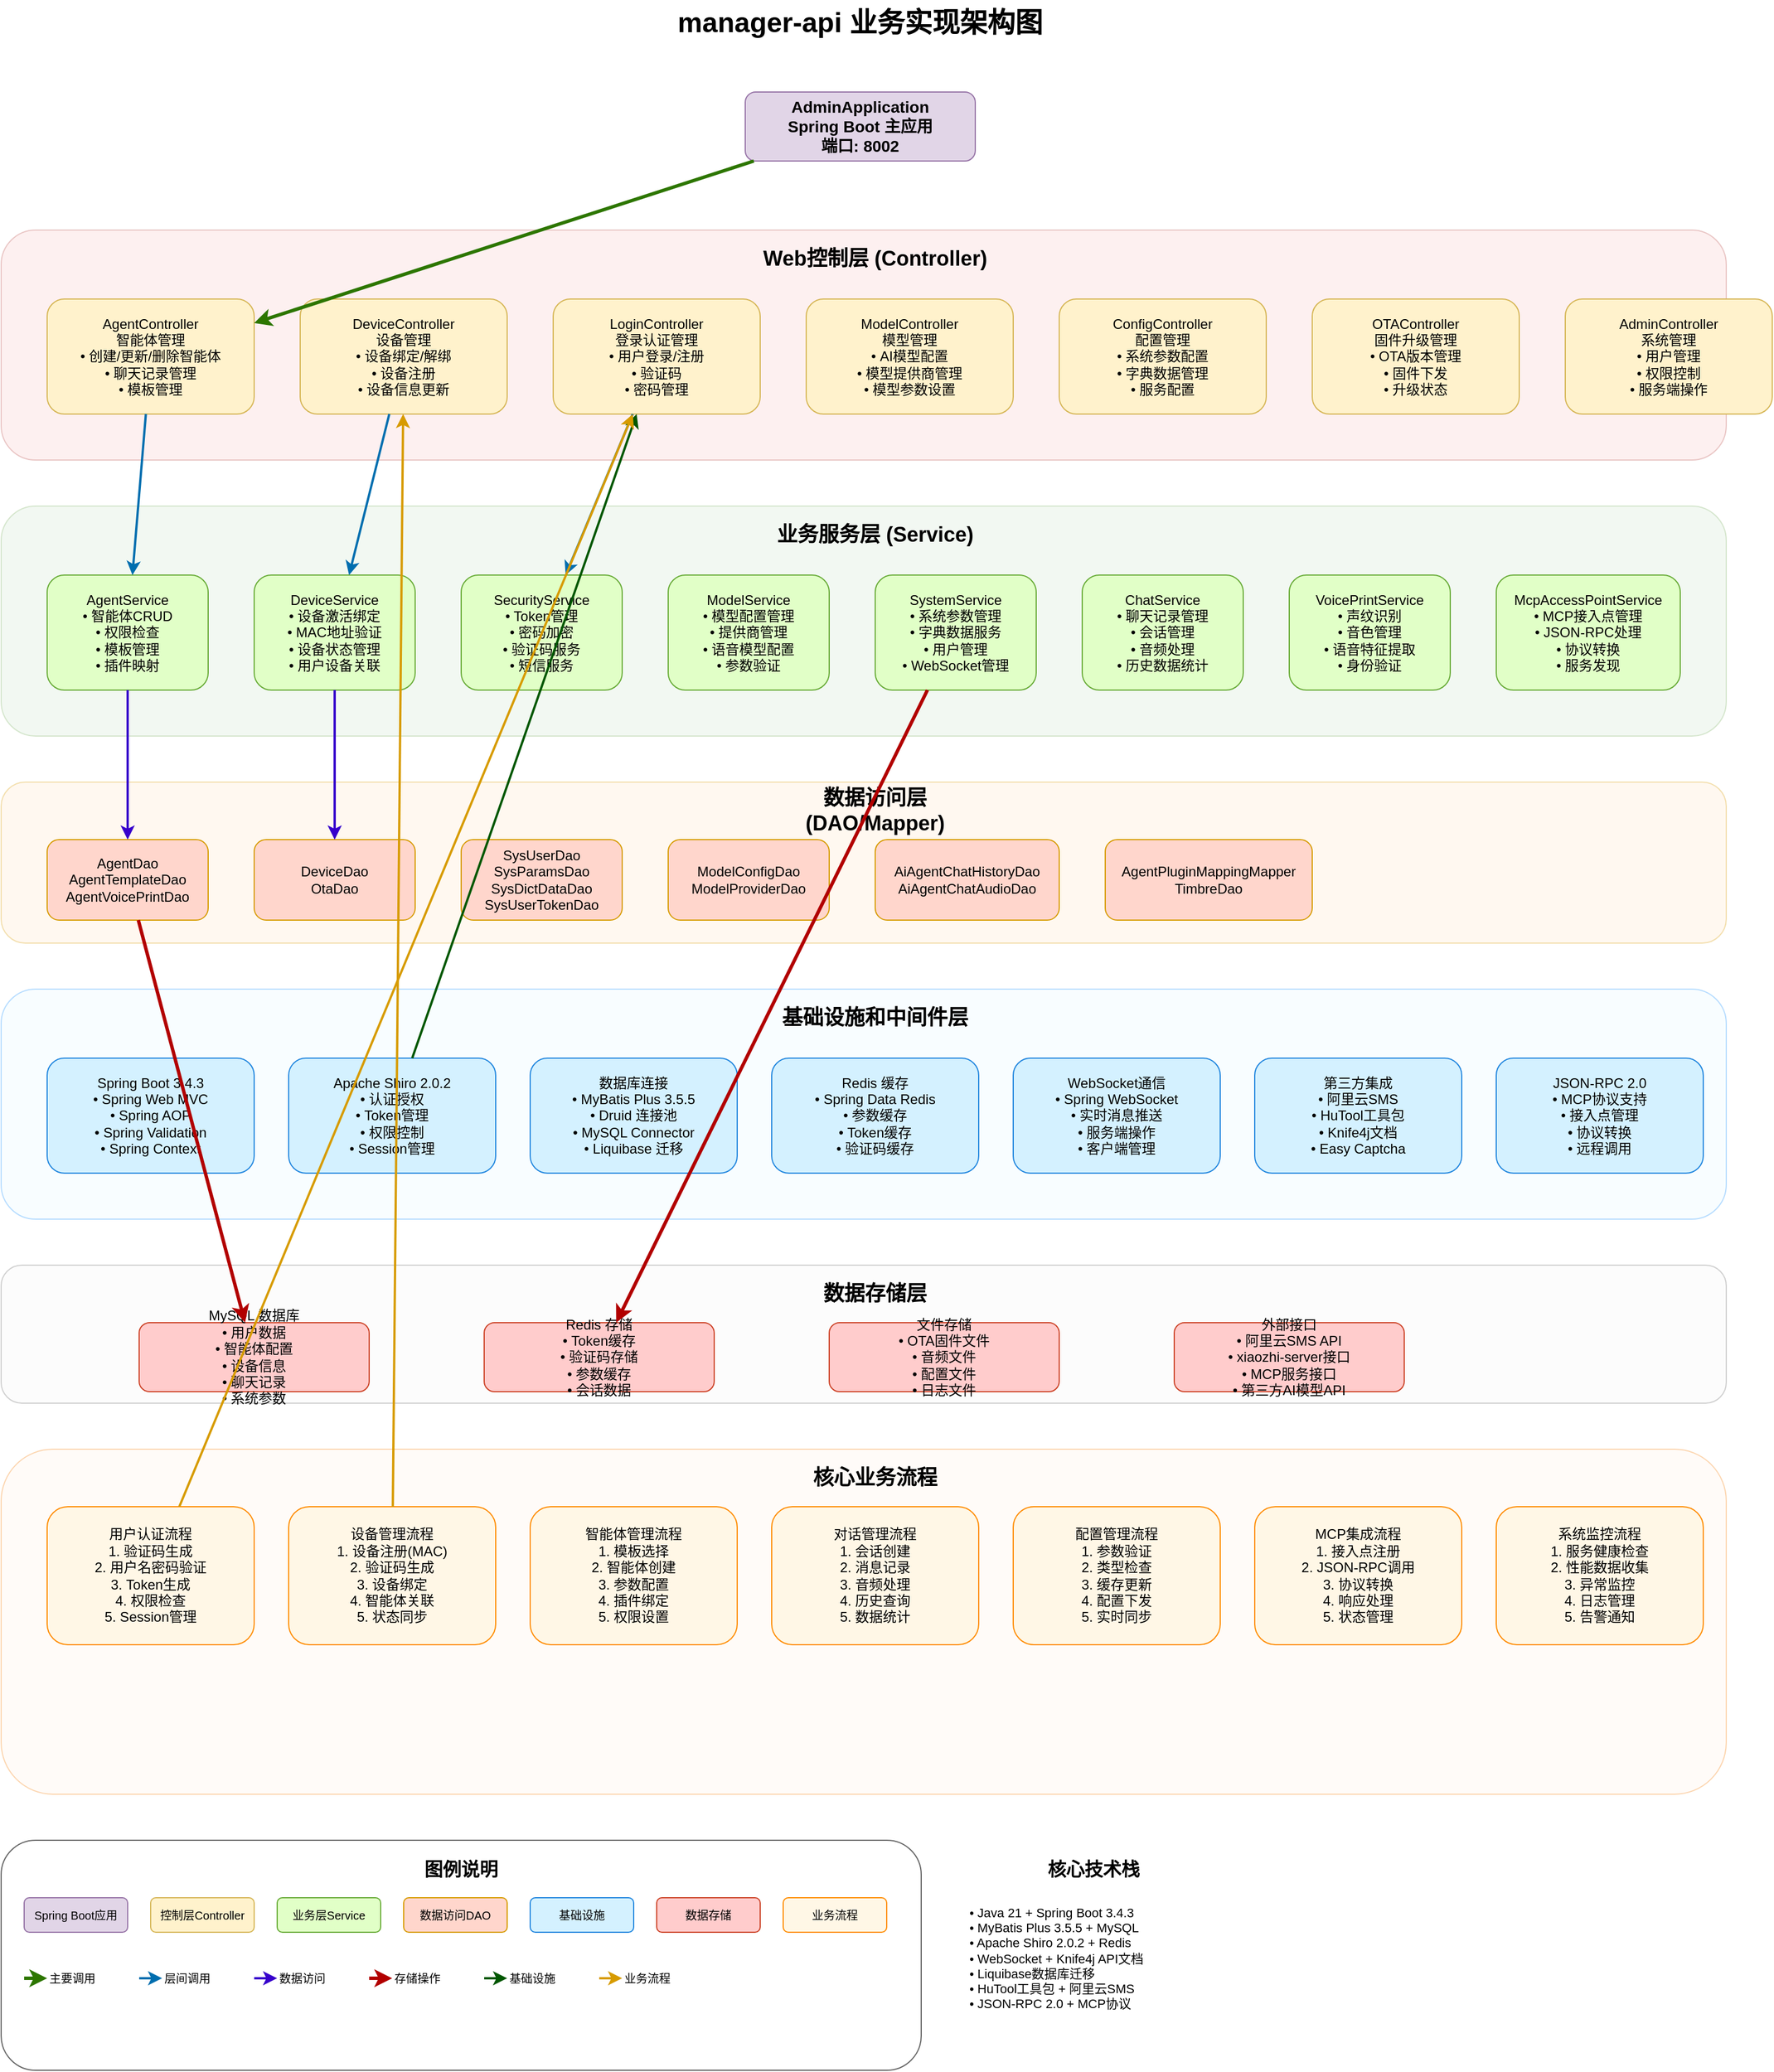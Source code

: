 <?xml version="1.0" encoding="UTF-8"?>
<mxfile version="24.7.17">
  <diagram name="manager-api业务架构" id="manager-api-business">
    <mxGraphModel dx="1422" dy="899" grid="1" gridSize="10" guides="1" tooltips="1" connect="1" arrows="1" fold="1" page="1" pageScale="1" pageWidth="1654" pageHeight="2339" math="0" shadow="0">
      <root>
        <mxCell id="0" />
        <mxCell id="1" parent="0" />
        
        <!-- 标题 -->
        <mxCell id="title" value="manager-api 业务实现架构图" style="text;html=1;strokeColor=none;fillColor=none;align=center;verticalAlign=middle;whiteSpace=wrap;rounded=0;fontSize=24;fontStyle=1;" vertex="1" parent="1">
          <mxGeometry x="577" y="40" width="500" height="40" as="geometry" />
        </mxCell>

        <!-- Spring Boot 主应用 -->
        <mxCell id="main-app" value="AdminApplication&#xa;Spring Boot 主应用&#xa;端口: 8002" style="rounded=1;whiteSpace=wrap;html=1;fillColor=#e1d5e7;strokeColor=#9673a6;fontSize=14;fontStyle=1;" vertex="1" parent="1">
          <mxGeometry x="727" y="120" width="200" height="60" as="geometry" />
        </mxCell>

        <!-- Web层 -->
        <mxCell id="web-layer" value="" style="rounded=1;whiteSpace=wrap;html=1;fillColor=#f8cecc;strokeColor=#b85450;opacity=30;" vertex="1" parent="1">
          <mxGeometry x="80" y="240" width="1500" height="200" as="geometry" />
        </mxCell>
        
        <mxCell id="web-title" value="Web控制层 (Controller)" style="text;html=1;strokeColor=none;fillColor=none;align=center;verticalAlign=middle;whiteSpace=wrap;rounded=0;fontSize=18;fontStyle=1;" vertex="1" parent="1">
          <mxGeometry x="740" y="250" width="200" height="30" as="geometry" />
        </mxCell>

        <!-- Agent Controller -->
        <mxCell id="agent-controller" value="AgentController&#xa;智能体管理&#xa;• 创建/更新/删除智能体&#xa;• 聊天记录管理&#xa;• 模板管理" style="rounded=1;whiteSpace=wrap;html=1;fillColor=#fff2cc;strokeColor=#d6b656;" vertex="1" parent="1">
          <mxGeometry x="120" y="300" width="180" height="100" as="geometry" />
        </mxCell>

        <!-- Device Controller -->
        <mxCell id="device-controller" value="DeviceController&#xa;设备管理&#xa;• 设备绑定/解绑&#xa;• 设备注册&#xa;• 设备信息更新" style="rounded=1;whiteSpace=wrap;html=1;fillColor=#fff2cc;strokeColor=#d6b656;" vertex="1" parent="1">
          <mxGeometry x="340" y="300" width="180" height="100" as="geometry" />
        </mxCell>

        <!-- Login Controller -->
        <mxCell id="login-controller" value="LoginController&#xa;登录认证管理&#xa;• 用户登录/注册&#xa;• 验证码&#xa;• 密码管理" style="rounded=1;whiteSpace=wrap;html=1;fillColor=#fff2cc;strokeColor=#d6b656;" vertex="1" parent="1">
          <mxGeometry x="560" y="300" width="180" height="100" as="geometry" />
        </mxCell>

        <!-- Model Controller -->
        <mxCell id="model-controller" value="ModelController&#xa;模型管理&#xa;• AI模型配置&#xa;• 模型提供商管理&#xa;• 模型参数设置" style="rounded=1;whiteSpace=wrap;html=1;fillColor=#fff2cc;strokeColor=#d6b656;" vertex="1" parent="1">
          <mxGeometry x="780" y="300" width="180" height="100" as="geometry" />
        </mxCell>

        <!-- Config Controller -->
        <mxCell id="config-controller" value="ConfigController&#xa;配置管理&#xa;• 系统参数配置&#xa;• 字典数据管理&#xa;• 服务配置" style="rounded=1;whiteSpace=wrap;html=1;fillColor=#fff2cc;strokeColor=#d6b656;" vertex="1" parent="1">
          <mxGeometry x="1000" y="300" width="180" height="100" as="geometry" />
        </mxCell>

        <!-- OTA Controller -->
        <mxCell id="ota-controller" value="OTAController&#xa;固件升级管理&#xa;• OTA版本管理&#xa;• 固件下发&#xa;• 升级状态" style="rounded=1;whiteSpace=wrap;html=1;fillColor=#fff2cc;strokeColor=#d6b656;" vertex="1" parent="1">
          <mxGeometry x="1220" y="300" width="180" height="100" as="geometry" />
        </mxCell>

        <!-- Admin Controller -->
        <mxCell id="admin-controller" value="AdminController&#xa;系统管理&#xa;• 用户管理&#xa;• 权限控制&#xa;• 服务端操作" style="rounded=1;whiteSpace=wrap;html=1;fillColor=#fff2cc;strokeColor=#d6b656;" vertex="1" parent="1">
          <mxGeometry x="1440" y="300" width="180" height="100" as="geometry" />
        </mxCell>

        <!-- 业务服务层 -->
        <mxCell id="service-layer" value="" style="rounded=1;whiteSpace=wrap;html=1;fillColor=#d5e8d4;strokeColor=#82b366;opacity=30;" vertex="1" parent="1">
          <mxGeometry x="80" y="480" width="1500" height="200" as="geometry" />
        </mxCell>

        <mxCell id="service-title" value="业务服务层 (Service)" style="text;html=1;strokeColor=none;fillColor=none;align=center;verticalAlign=middle;whiteSpace=wrap;rounded=0;fontSize=18;fontStyle=1;" vertex="1" parent="1">
          <mxGeometry x="740" y="490" width="200" height="30" as="geometry" />
        </mxCell>

        <!-- Agent Service -->
        <mxCell id="agent-service" value="AgentService&#xa;• 智能体CRUD&#xa;• 权限检查&#xa;• 模板管理&#xa;• 插件映射" style="rounded=1;whiteSpace=wrap;html=1;fillColor=#e1ffc7;strokeColor=#67ab36;" vertex="1" parent="1">
          <mxGeometry x="120" y="540" width="140" height="100" as="geometry" />
        </mxCell>

        <!-- Device Service -->
        <mxCell id="device-service" value="DeviceService&#xa;• 设备激活绑定&#xa;• MAC地址验证&#xa;• 设备状态管理&#xa;• 用户设备关联" style="rounded=1;whiteSpace=wrap;html=1;fillColor=#e1ffc7;strokeColor=#67ab36;" vertex="1" parent="1">
          <mxGeometry x="300" y="540" width="140" height="100" as="geometry" />
        </mxCell>

        <!-- Security Service -->
        <mxCell id="security-service" value="SecurityService&#xa;• Token管理&#xa;• 密码加密&#xa;• 验证码服务&#xa;• 短信服务" style="rounded=1;whiteSpace=wrap;html=1;fillColor=#e1ffc7;strokeColor=#67ab36;" vertex="1" parent="1">
          <mxGeometry x="480" y="540" width="140" height="100" as="geometry" />
        </mxCell>

        <!-- Model Service -->
        <mxCell id="model-service" value="ModelService&#xa;• 模型配置管理&#xa;• 提供商管理&#xa;• 语音模型配置&#xa;• 参数验证" style="rounded=1;whiteSpace=wrap;html=1;fillColor=#e1ffc7;strokeColor=#67ab36;" vertex="1" parent="1">
          <mxGeometry x="660" y="540" width="140" height="100" as="geometry" />
        </mxCell>

        <!-- System Service -->
        <mxCell id="system-service" value="SystemService&#xa;• 系统参数管理&#xa;• 字典数据服务&#xa;• 用户管理&#xa;• WebSocket管理" style="rounded=1;whiteSpace=wrap;html=1;fillColor=#e1ffc7;strokeColor=#67ab36;" vertex="1" parent="1">
          <mxGeometry x="840" y="540" width="140" height="100" as="geometry" />
        </mxCell>

        <!-- Chat Service -->
        <mxCell id="chat-service" value="ChatService&#xa;• 聊天记录管理&#xa;• 会话管理&#xa;• 音频处理&#xa;• 历史数据统计" style="rounded=1;whiteSpace=wrap;html=1;fillColor=#e1ffc7;strokeColor=#67ab36;" vertex="1" parent="1">
          <mxGeometry x="1020" y="540" width="140" height="100" as="geometry" />
        </mxCell>

        <!-- Voice Print Service -->
        <mxCell id="voice-service" value="VoicePrintService&#xa;• 声纹识别&#xa;• 音色管理&#xa;• 语音特征提取&#xa;• 身份验证" style="rounded=1;whiteSpace=wrap;html=1;fillColor=#e1ffc7;strokeColor=#67ab36;" vertex="1" parent="1">
          <mxGeometry x="1200" y="540" width="140" height="100" as="geometry" />
        </mxCell>

        <!-- MCP Service -->
        <mxCell id="mcp-service" value="McpAccessPointService&#xa;• MCP接入点管理&#xa;• JSON-RPC处理&#xa;• 协议转换&#xa;• 服务发现" style="rounded=1;whiteSpace=wrap;html=1;fillColor=#e1ffc7;strokeColor=#67ab36;" vertex="1" parent="1">
          <mxGeometry x="1380" y="540" width="160" height="100" as="geometry" />
        </mxCell>

        <!-- 数据访问层 -->
        <mxCell id="dao-layer" value="" style="rounded=1;whiteSpace=wrap;html=1;fillColor=#ffe6cc;strokeColor=#d79b00;opacity=30;" vertex="1" parent="1">
          <mxGeometry x="80" y="720" width="1500" height="140" as="geometry" />
        </mxCell>

        <mxCell id="dao-title" value="数据访问层 (DAO/Mapper)" style="text;html=1;strokeColor=none;fillColor=none;align=center;verticalAlign=middle;whiteSpace=wrap;rounded=0;fontSize=18;fontStyle=1;" vertex="1" parent="1">
          <mxGeometry x="740" y="730" width="200" height="30" as="geometry" />
        </mxCell>

        <!-- Agent DAO -->
        <mxCell id="agent-dao" value="AgentDao&#xa;AgentTemplateDao&#xa;AgentVoicePrintDao" style="rounded=1;whiteSpace=wrap;html=1;fillColor=#ffd6cc;strokeColor=#d79b00;" vertex="1" parent="1">
          <mxGeometry x="120" y="770" width="140" height="70" as="geometry" />
        </mxCell>

        <!-- Device DAO -->
        <mxCell id="device-dao" value="DeviceDao&#xa;OtaDao" style="rounded=1;whiteSpace=wrap;html=1;fillColor=#ffd6cc;strokeColor=#d79b00;" vertex="1" parent="1">
          <mxGeometry x="300" y="770" width="140" height="70" as="geometry" />
        </mxCell>

        <!-- System DAO -->
        <mxCell id="system-dao" value="SysUserDao&#xa;SysParamsDao&#xa;SysDictDataDao&#xa;SysUserTokenDao" style="rounded=1;whiteSpace=wrap;html=1;fillColor=#ffd6cc;strokeColor=#d79b00;" vertex="1" parent="1">
          <mxGeometry x="480" y="770" width="140" height="70" as="geometry" />
        </mxCell>

        <!-- Model DAO -->
        <mxCell id="model-dao" value="ModelConfigDao&#xa;ModelProviderDao" style="rounded=1;whiteSpace=wrap;html=1;fillColor=#ffd6cc;strokeColor=#d79b00;" vertex="1" parent="1">
          <mxGeometry x="660" y="770" width="140" height="70" as="geometry" />
        </mxCell>

        <!-- Chat DAO -->
        <mxCell id="chat-dao" value="AiAgentChatHistoryDao&#xa;AiAgentChatAudioDao" style="rounded=1;whiteSpace=wrap;html=1;fillColor=#ffd6cc;strokeColor=#d79b00;" vertex="1" parent="1">
          <mxGeometry x="840" y="770" width="160" height="70" as="geometry" />
        </mxCell>

        <!-- Plugin DAO -->
        <mxCell id="plugin-dao" value="AgentPluginMappingMapper&#xa;TimbreDao" style="rounded=1;whiteSpace=wrap;html=1;fillColor=#ffd6cc;strokeColor=#d79b00;" vertex="1" parent="1">
          <mxGeometry x="1040" y="770" width="180" height="70" as="geometry" />
        </mxCell>

        <!-- 基础设施层 -->
        <mxCell id="infra-layer" value="" style="rounded=1;whiteSpace=wrap;html=1;fillColor=#e6f7ff;strokeColor=#1890ff;opacity=30;" vertex="1" parent="1">
          <mxGeometry x="80" y="900" width="1500" height="200" as="geometry" />
        </mxCell>

        <mxCell id="infra-title" value="基础设施和中间件层" style="text;html=1;strokeColor=none;fillColor=none;align=center;verticalAlign=middle;whiteSpace=wrap;rounded=0;fontSize=18;fontStyle=1;" vertex="1" parent="1">
          <mxGeometry x="740" y="910" width="200" height="30" as="geometry" />
        </mxCell>

        <!-- Spring Boot 框架 -->
        <mxCell id="spring-boot" value="Spring Boot 3.4.3&#xa;• Spring Web MVC&#xa;• Spring AOP&#xa;• Spring Validation&#xa;• Spring Context" style="rounded=1;whiteSpace=wrap;html=1;fillColor=#d4f1ff;strokeColor=#1f85de;" vertex="1" parent="1">
          <mxGeometry x="120" y="960" width="180" height="100" as="geometry" />
        </mxCell>

        <!-- Spring Security -->
        <mxCell id="spring-security" value="Apache Shiro 2.0.2&#xa;• 认证授权&#xa;• Token管理&#xa;• 权限控制&#xa;• Session管理" style="rounded=1;whiteSpace=wrap;html=1;fillColor=#d4f1ff;strokeColor=#1f85de;" vertex="1" parent="1">
          <mxGeometry x="330" y="960" width="180" height="100" as="geometry" />
        </mxCell>

        <!-- 数据库连接 -->
        <mxCell id="database-conn" value="数据库连接&#xa;• MyBatis Plus 3.5.5&#xa;• Druid 连接池&#xa;• MySQL Connector&#xa;• Liquibase 迁移" style="rounded=1;whiteSpace=wrap;html=1;fillColor=#d4f1ff;strokeColor=#1f85de;" vertex="1" parent="1">
          <mxGeometry x="540" y="960" width="180" height="100" as="geometry" />
        </mxCell>

        <!-- Redis 缓存 -->
        <mxCell id="redis-cache" value="Redis 缓存&#xa;• Spring Data Redis&#xa;• 参数缓存&#xa;• Token缓存&#xa;• 验证码缓存" style="rounded=1;whiteSpace=wrap;html=1;fillColor=#d4f1ff;strokeColor=#1f85de;" vertex="1" parent="1">
          <mxGeometry x="750" y="960" width="180" height="100" as="geometry" />
        </mxCell>

        <!-- WebSocket 通信 -->
        <mxCell id="websocket-comm" value="WebSocket通信&#xa;• Spring WebSocket&#xa;• 实时消息推送&#xa;• 服务端操作&#xa;• 客户端管理" style="rounded=1;whiteSpace=wrap;html=1;fillColor=#d4f1ff;strokeColor=#1f85de;" vertex="1" parent="1">
          <mxGeometry x="960" y="960" width="180" height="100" as="geometry" />
        </mxCell>

        <!-- 第三方服务 -->
        <mxCell id="third-party" value="第三方集成&#xa;• 阿里云SMS&#xa;• HuTool工具包&#xa;• Knife4j文档&#xa;• Easy Captcha" style="rounded=1;whiteSpace=wrap;html=1;fillColor=#d4f1ff;strokeColor=#1f85de;" vertex="1" parent="1">
          <mxGeometry x="1170" y="960" width="180" height="100" as="geometry" />
        </mxCell>

        <!-- JSON-RPC -->
        <mxCell id="json-rpc" value="JSON-RPC 2.0&#xa;• MCP协议支持&#xa;• 接入点管理&#xa;• 协议转换&#xa;• 远程调用" style="rounded=1;whiteSpace=wrap;html=1;fillColor=#d4f1ff;strokeColor=#1f85de;" vertex="1" parent="1">
          <mxGeometry x="1380" y="960" width="180" height="100" as="geometry" />
        </mxCell>

        <!-- 数据存储层 -->
        <mxCell id="storage-layer" value="" style="rounded=1;whiteSpace=wrap;html=1;fillColor=#f5f5f5;strokeColor=#666666;opacity=30;" vertex="1" parent="1">
          <mxGeometry x="80" y="1140" width="1500" height="120" as="geometry" />
        </mxCell>

        <mxCell id="storage-title" value="数据存储层" style="text;html=1;strokeColor=none;fillColor=none;align=center;verticalAlign=middle;whiteSpace=wrap;rounded=0;fontSize=18;fontStyle=1;" vertex="1" parent="1">
          <mxGeometry x="740" y="1150" width="200" height="30" as="geometry" />
        </mxCell>

        <!-- MySQL 数据库 -->
        <mxCell id="mysql-db" value="MySQL 数据库&#xa;• 用户数据&#xa;• 智能体配置&#xa;• 设备信息&#xa;• 聊天记录&#xa;• 系统参数" style="rounded=1;whiteSpace=wrap;html=1;fillColor=#ffcccc;strokeColor=#cc4125;" vertex="1" parent="1">
          <mxGeometry x="200" y="1190" width="200" height="60" as="geometry" />
        </mxCell>

        <!-- Redis 存储 -->
        <mxCell id="redis-storage" value="Redis 存储&#xa;• Token缓存&#xa;• 验证码存储&#xa;• 参数缓存&#xa;• 会话数据" style="rounded=1;whiteSpace=wrap;html=1;fillColor=#ffcccc;strokeColor=#cc4125;" vertex="1" parent="1">
          <mxGeometry x="500" y="1190" width="200" height="60" as="geometry" />
        </mxCell>

        <!-- 文件存储 -->
        <mxCell id="file-storage" value="文件存储&#xa;• OTA固件文件&#xa;• 音频文件&#xa;• 配置文件&#xa;• 日志文件" style="rounded=1;whiteSpace=wrap;html=1;fillColor=#ffcccc;strokeColor=#cc4125;" vertex="1" parent="1">
          <mxGeometry x="800" y="1190" width="200" height="60" as="geometry" />
        </mxCell>

        <!-- 外部接口 -->
        <mxCell id="external-apis" value="外部接口&#xa;• 阿里云SMS API&#xa;• xiaozhi-server接口&#xa;• MCP服务接口&#xa;• 第三方AI模型API" style="rounded=1;whiteSpace=wrap;html=1;fillColor=#ffcccc;strokeColor=#cc4125;" vertex="1" parent="1">
          <mxGeometry x="1100" y="1190" width="200" height="60" as="geometry" />
        </mxCell>

        <!-- 核心业务流程 -->
        <mxCell id="business-flows" value="" style="rounded=1;whiteSpace=wrap;html=1;fillColor=#fff2e6;strokeColor=#f57c00;opacity=30;" vertex="1" parent="1">
          <mxGeometry x="80" y="1300" width="1500" height="300" as="geometry" />
        </mxCell>

        <mxCell id="business-flows-title" value="核心业务流程" style="text;html=1;strokeColor=none;fillColor=none;align=center;verticalAlign=middle;whiteSpace=wrap;rounded=0;fontSize=18;fontStyle=1;" vertex="1" parent="1">
          <mxGeometry x="740" y="1310" width="200" height="30" as="geometry" />
        </mxCell>

        <!-- 用户认证流程 -->
        <mxCell id="auth-flow" value="用户认证流程&#xa;1. 验证码生成&#xa;2. 用户名密码验证&#xa;3. Token生成&#xa;4. 权限检查&#xa;5. Session管理" style="rounded=1;whiteSpace=wrap;html=1;fillColor=#fff7e6;strokeColor=#ff8c00;" vertex="1" parent="1">
          <mxGeometry x="120" y="1350" width="180" height="120" as="geometry" />
        </mxCell>

        <!-- 设备管理流程 -->
        <mxCell id="device-flow" value="设备管理流程&#xa;1. 设备注册(MAC)&#xa;2. 验证码生成&#xa;3. 设备绑定&#xa;4. 智能体关联&#xa;5. 状态同步" style="rounded=1;whiteSpace=wrap;html=1;fillColor=#fff7e6;strokeColor=#ff8c00;" vertex="1" parent="1">
          <mxGeometry x="330" y="1350" width="180" height="120" as="geometry" />
        </mxCell>

        <!-- 智能体管理流程 -->
        <mxCell id="agent-flow" value="智能体管理流程&#xa;1. 模板选择&#xa;2. 智能体创建&#xa;3. 参数配置&#xa;4. 插件绑定&#xa;5. 权限设置" style="rounded=1;whiteSpace=wrap;html=1;fillColor=#fff7e6;strokeColor=#ff8c00;" vertex="1" parent="1">
          <mxGeometry x="540" y="1350" width="180" height="120" as="geometry" />
        </mxCell>

        <!-- 对话管理流程 -->
        <mxCell id="chat-flow" value="对话管理流程&#xa;1. 会话创建&#xa;2. 消息记录&#xa;3. 音频处理&#xa;4. 历史查询&#xa;5. 数据统计" style="rounded=1;whiteSpace=wrap;html=1;fillColor=#fff7e6;strokeColor=#ff8c00;" vertex="1" parent="1">
          <mxGeometry x="750" y="1350" width="180" height="120" as="geometry" />
        </mxCell>

        <!-- 配置管理流程 -->
        <mxCell id="config-flow" value="配置管理流程&#xa;1. 参数验证&#xa;2. 类型检查&#xa;3. 缓存更新&#xa;4. 配置下发&#xa;5. 实时同步" style="rounded=1;whiteSpace=wrap;html=1;fillColor=#fff7e6;strokeColor=#ff8c00;" vertex="1" parent="1">
          <mxGeometry x="960" y="1350" width="180" height="120" as="geometry" />
        </mxCell>

        <!-- MCP集成流程 -->
        <mxCell id="mcp-flow" value="MCP集成流程&#xa;1. 接入点注册&#xa;2. JSON-RPC调用&#xa;3. 协议转换&#xa;4. 响应处理&#xa;5. 状态管理" style="rounded=1;whiteSpace=wrap;html=1;fillColor=#fff7e6;strokeColor=#ff8c00;" vertex="1" parent="1">
          <mxGeometry x="1170" y="1350" width="180" height="120" as="geometry" />
        </mxCell>

        <!-- 系统监控流程 -->
        <mxCell id="monitor-flow" value="系统监控流程&#xa;1. 服务健康检查&#xa;2. 性能数据收集&#xa;3. 异常监控&#xa;4. 日志管理&#xa;5. 告警通知" style="rounded=1;whiteSpace=wrap;html=1;fillColor=#fff7e6;strokeColor=#ff8c00;" vertex="1" parent="1">
          <mxGeometry x="1380" y="1350" width="180" height="120" as="geometry" />
        </mxCell>

        <!-- 连接线 -->
        
        <!-- 主应用到Controller -->
        <mxCell id="flow1" style="endArrow=classic;html=1;rounded=0;strokeWidth=3;fillColor=#60a917;strokeColor=#2D7600;" edge="1" parent="1" source="main-app" target="agent-controller">
          <mxGeometry width="50" height="50" relative="1" as="geometry">
            <mxPoint x="727" y="180" as="sourcePoint" />
            <mxPoint x="210" y="300" as="targetPoint" />
          </mxGeometry>
        </mxCell>

        <!-- Controller到Service -->
        <mxCell id="flow2" style="endArrow=classic;html=1;rounded=0;strokeWidth=2;fillColor=#1ba1e2;strokeColor=#006EAF;" edge="1" parent="1" source="agent-controller" target="agent-service">
          <mxGeometry width="50" height="50" relative="1" as="geometry">
            <mxPoint x="210" y="400" as="sourcePoint" />
            <mxPoint x="190" y="540" as="targetPoint" />
          </mxGeometry>
        </mxCell>

        <mxCell id="flow3" style="endArrow=classic;html=1;rounded=0;strokeWidth=2;fillColor=#1ba1e2;strokeColor=#006EAF;" edge="1" parent="1" source="device-controller" target="device-service">
          <mxGeometry width="50" height="50" relative="1" as="geometry">
            <mxPoint x="430" y="400" as="sourcePoint" />
            <mxPoint x="370" y="540" as="targetPoint" />
          </mxGeometry>
        </mxCell>

        <mxCell id="flow4" style="endArrow=classic;html=1;rounded=0;strokeWidth=2;fillColor=#1ba1e2;strokeColor=#006EAF;" edge="1" parent="1" source="login-controller" target="security-service">
          <mxGeometry width="50" height="50" relative="1" as="geometry">
            <mxPoint x="650" y="400" as="sourcePoint" />
            <mxPoint x="550" y="540" as="targetPoint" />
          </mxGeometry>
        </mxCell>

        <!-- Service到DAO -->
        <mxCell id="flow5" style="endArrow=classic;html=1;rounded=0;strokeWidth=2;fillColor=#6a00ff;strokeColor=#3700CC;" edge="1" parent="1" source="agent-service" target="agent-dao">
          <mxGeometry width="50" height="50" relative="1" as="geometry">
            <mxPoint x="190" y="640" as="sourcePoint" />
            <mxPoint x="190" y="770" as="targetPoint" />
          </mxGeometry>
        </mxCell>

        <mxCell id="flow6" style="endArrow=classic;html=1;rounded=0;strokeWidth=2;fillColor=#6a00ff;strokeColor=#3700CC;" edge="1" parent="1" source="device-service" target="device-dao">
          <mxGeometry width="50" height="50" relative="1" as="geometry">
            <mxPoint x="370" y="640" as="sourcePoint" />
            <mxPoint x="370" y="770" as="targetPoint" />
          </mxGeometry>
        </mxCell>

        <!-- DAO到数据存储 -->
        <mxCell id="flow7" style="endArrow=classic;html=1;rounded=0;strokeWidth=3;fillColor=#e85d75;strokeColor=#B20000;" edge="1" parent="1" source="agent-dao" target="mysql-db">
          <mxGeometry width="50" height="50" relative="1" as="geometry">
            <mxPoint x="190" y="840" as="sourcePoint" />
            <mxPoint x="300" y="1190" as="targetPoint" />
          </mxGeometry>
        </mxCell>

        <mxCell id="flow8" style="endArrow=classic;html=1;rounded=0;strokeWidth=3;fillColor=#e85d75;strokeColor=#B20000;" edge="1" parent="1" source="system-service" target="redis-storage">
          <mxGeometry width="50" height="50" relative="1" as="geometry">
            <mxPoint x="910" y="640" as="sourcePoint" />
            <mxPoint x="600" y="1190" as="targetPoint" />
          </mxGeometry>
        </mxCell>

        <!-- 基础设施连接 -->
        <mxCell id="flow9" style="endArrow=classic;html=1;rounded=0;strokeWidth=2;fillColor=#008a00;strokeColor=#005700;" edge="1" parent="1" source="spring-security" target="login-controller">
          <mxGeometry width="50" height="50" relative="1" as="geometry">
            <mxPoint x="420" y="960" as="sourcePoint" />
            <mxPoint x="650" y="400" as="targetPoint" />
          </mxGeometry>
        </mxCell>

        <!-- 业务流程连接 -->
        <mxCell id="flow10" style="endArrow=classic;html=1;rounded=0;strokeWidth=2;fillColor=#ff8c00;strokeColor=#D79B00;" edge="1" parent="1" source="auth-flow" target="login-controller">
          <mxGeometry width="50" height="50" relative="1" as="geometry">
            <mxPoint x="210" y="1350" as="sourcePoint" />
            <mxPoint x="650" y="400" as="targetPoint" />
          </mxGeometry>
        </mxCell>

        <mxCell id="flow11" style="endArrow=classic;html=1;rounded=0;strokeWidth=2;fillColor=#ff8c00;strokeColor=#D79B00;" edge="1" parent="1" source="device-flow" target="device-controller">
          <mxGeometry width="50" height="50" relative="1" as="geometry">
            <mxPoint x="420" y="1350" as="sourcePoint" />
            <mxPoint x="430" y="400" as="targetPoint" />
          </mxGeometry>
        </mxCell>

        <!-- 图例 -->
        <mxCell id="legend-box" value="" style="rounded=1;whiteSpace=wrap;html=1;fillColor=#ffffff;strokeColor=#666666;" vertex="1" parent="1">
          <mxGeometry x="80" y="1640" width="800" height="200" as="geometry" />
        </mxCell>

        <mxCell id="legend-title" value="图例说明" style="text;html=1;strokeColor=none;fillColor=none;align=center;verticalAlign=middle;whiteSpace=wrap;rounded=0;fontSize=16;fontStyle=1;" vertex="1" parent="1">
          <mxGeometry x="430" y="1650" width="100" height="30" as="geometry" />
        </mxCell>

        <!-- 图例项目 -->
        <mxCell id="legend1" value="Spring Boot应用" style="rounded=1;whiteSpace=wrap;html=1;fillColor=#e1d5e7;strokeColor=#9673a6;fontSize=10;" vertex="1" parent="1">
          <mxGeometry x="100" y="1690" width="90" height="30" as="geometry" />
        </mxCell>

        <mxCell id="legend2" value="控制层Controller" style="rounded=1;whiteSpace=wrap;html=1;fillColor=#fff2cc;strokeColor=#d6b656;fontSize=10;" vertex="1" parent="1">
          <mxGeometry x="210" y="1690" width="90" height="30" as="geometry" />
        </mxCell>

        <mxCell id="legend3" value="业务层Service" style="rounded=1;whiteSpace=wrap;html=1;fillColor=#e1ffc7;strokeColor=#67ab36;fontSize=10;" vertex="1" parent="1">
          <mxGeometry x="320" y="1690" width="90" height="30" as="geometry" />
        </mxCell>

        <mxCell id="legend4" value="数据访问DAO" style="rounded=1;whiteSpace=wrap;html=1;fillColor=#ffd6cc;strokeColor=#d79b00;fontSize=10;" vertex="1" parent="1">
          <mxGeometry x="430" y="1690" width="90" height="30" as="geometry" />
        </mxCell>

        <mxCell id="legend5" value="基础设施" style="rounded=1;whiteSpace=wrap;html=1;fillColor=#d4f1ff;strokeColor=#1f85de;fontSize=10;" vertex="1" parent="1">
          <mxGeometry x="540" y="1690" width="90" height="30" as="geometry" />
        </mxCell>

        <mxCell id="legend6" value="数据存储" style="rounded=1;whiteSpace=wrap;html=1;fillColor=#ffcccc;strokeColor=#cc4125;fontSize=10;" vertex="1" parent="1">
          <mxGeometry x="650" y="1690" width="90" height="30" as="geometry" />
        </mxCell>

        <mxCell id="legend7" value="业务流程" style="rounded=1;whiteSpace=wrap;html=1;fillColor=#fff7e6;strokeColor=#ff8c00;fontSize=10;" vertex="1" parent="1">
          <mxGeometry x="760" y="1690" width="90" height="30" as="geometry" />
        </mxCell>

        <!-- 数据流连接线说明 -->
        <mxCell id="flow-legend1" value="主要调用" style="text;html=1;strokeColor=none;fillColor=none;align=left;verticalAlign=middle;whiteSpace=wrap;rounded=0;fontSize=10;" vertex="1" parent="1">
          <mxGeometry x="120" y="1750" width="60" height="20" as="geometry" />
        </mxCell>

        <mxCell id="flow-line1" style="endArrow=classic;html=1;rounded=0;strokeWidth=3;fillColor=#60a917;strokeColor=#2D7600;" edge="1" parent="1">
          <mxGeometry width="50" height="50" relative="1" as="geometry">
            <mxPoint x="100" y="1760" as="sourcePoint" />
            <mxPoint x="120" y="1760" as="targetPoint" />
          </mxGeometry>
        </mxCell>

        <mxCell id="flow-legend2" value="层间调用" style="text;html=1;strokeColor=none;fillColor=none;align=left;verticalAlign=middle;whiteSpace=wrap;rounded=0;fontSize=10;" vertex="1" parent="1">
          <mxGeometry x="220" y="1750" width="60" height="20" as="geometry" />
        </mxCell>

        <mxCell id="flow-line2" style="endArrow=classic;html=1;rounded=0;strokeWidth=2;fillColor=#1ba1e2;strokeColor=#006EAF;" edge="1" parent="1">
          <mxGeometry width="50" height="50" relative="1" as="geometry">
            <mxPoint x="200" y="1760" as="sourcePoint" />
            <mxPoint x="220" y="1760" as="targetPoint" />
          </mxGeometry>
        </mxCell>

        <mxCell id="flow-legend3" value="数据访问" style="text;html=1;strokeColor=none;fillColor=none;align=left;verticalAlign=middle;whiteSpace=wrap;rounded=0;fontSize=10;" vertex="1" parent="1">
          <mxGeometry x="320" y="1750" width="60" height="20" as="geometry" />
        </mxCell>

        <mxCell id="flow-line3" style="endArrow=classic;html=1;rounded=0;strokeWidth=2;fillColor=#6a00ff;strokeColor=#3700CC;" edge="1" parent="1">
          <mxGeometry width="50" height="50" relative="1" as="geometry">
            <mxPoint x="300" y="1760" as="sourcePoint" />
            <mxPoint x="320" y="1760" as="targetPoint" />
          </mxGeometry>
        </mxCell>

        <mxCell id="flow-legend4" value="存储操作" style="text;html=1;strokeColor=none;fillColor=none;align=left;verticalAlign=middle;whiteSpace=wrap;rounded=0;fontSize=10;" vertex="1" parent="1">
          <mxGeometry x="420" y="1750" width="60" height="20" as="geometry" />
        </mxCell>

        <mxCell id="flow-line4" style="endArrow=classic;html=1;rounded=0;strokeWidth=3;fillColor=#e85d75;strokeColor=#B20000;" edge="1" parent="1">
          <mxGeometry width="50" height="50" relative="1" as="geometry">
            <mxPoint x="400" y="1760" as="sourcePoint" />
            <mxPoint x="420" y="1760" as="targetPoint" />
          </mxGeometry>
        </mxCell>

        <mxCell id="flow-legend5" value="基础设施" style="text;html=1;strokeColor=none;fillColor=none;align=left;verticalAlign=middle;whiteSpace=wrap;rounded=0;fontSize=10;" vertex="1" parent="1">
          <mxGeometry x="520" y="1750" width="60" height="20" as="geometry" />
        </mxCell>

        <mxCell id="flow-line5" style="endArrow=classic;html=1;rounded=0;strokeWidth=2;fillColor=#008a00;strokeColor=#005700;" edge="1" parent="1">
          <mxGeometry width="50" height="50" relative="1" as="geometry">
            <mxPoint x="500" y="1760" as="sourcePoint" />
            <mxPoint x="520" y="1760" as="targetPoint" />
          </mxGeometry>
        </mxCell>

        <mxCell id="flow-legend6" value="业务流程" style="text;html=1;strokeColor=none;fillColor=none;align=left;verticalAlign=middle;whiteSpace=wrap;rounded=0;fontSize=10;" vertex="1" parent="1">
          <mxGeometry x="620" y="1750" width="60" height="20" as="geometry" />
        </mxCell>

        <mxCell id="flow-line6" style="endArrow=classic;html=1;rounded=0;strokeWidth=2;fillColor=#ff8c00;strokeColor=#D79B00;" edge="1" parent="1">
          <mxGeometry width="50" height="50" relative="1" as="geometry">
            <mxPoint x="600" y="1760" as="sourcePoint" />
            <mxPoint x="620" y="1760" as="targetPoint" />
          </mxGeometry>
        </mxCell>

        <!-- 技术栈说明 -->
        <mxCell id="tech-stack-title" value="核心技术栈" style="text;html=1;strokeColor=none;fillColor=none;align=center;verticalAlign=middle;whiteSpace=wrap;rounded=0;fontSize=16;fontStyle=1;" vertex="1" parent="1">
          <mxGeometry x="980" y="1650" width="100" height="30" as="geometry" />
        </mxCell>

        <mxCell id="tech-stack-content" value="• Java 21 + Spring Boot 3.4.3&#xa;• MyBatis Plus 3.5.5 + MySQL&#xa;• Apache Shiro 2.0.2 + Redis&#xa;• WebSocket + Knife4j API文档&#xa;• Liquibase数据库迁移&#xa;• HuTool工具包 + 阿里云SMS&#xa;• JSON-RPC 2.0 + MCP协议" style="text;html=1;strokeColor=none;fillColor=none;align=left;verticalAlign=top;whiteSpace=wrap;rounded=0;fontSize=11;" vertex="1" parent="1">
          <mxGeometry x="920" y="1690" width="220" height="140" as="geometry" />
        </mxCell>

      </root>
    </mxGraphModel>
  </diagram>
</mxfile>